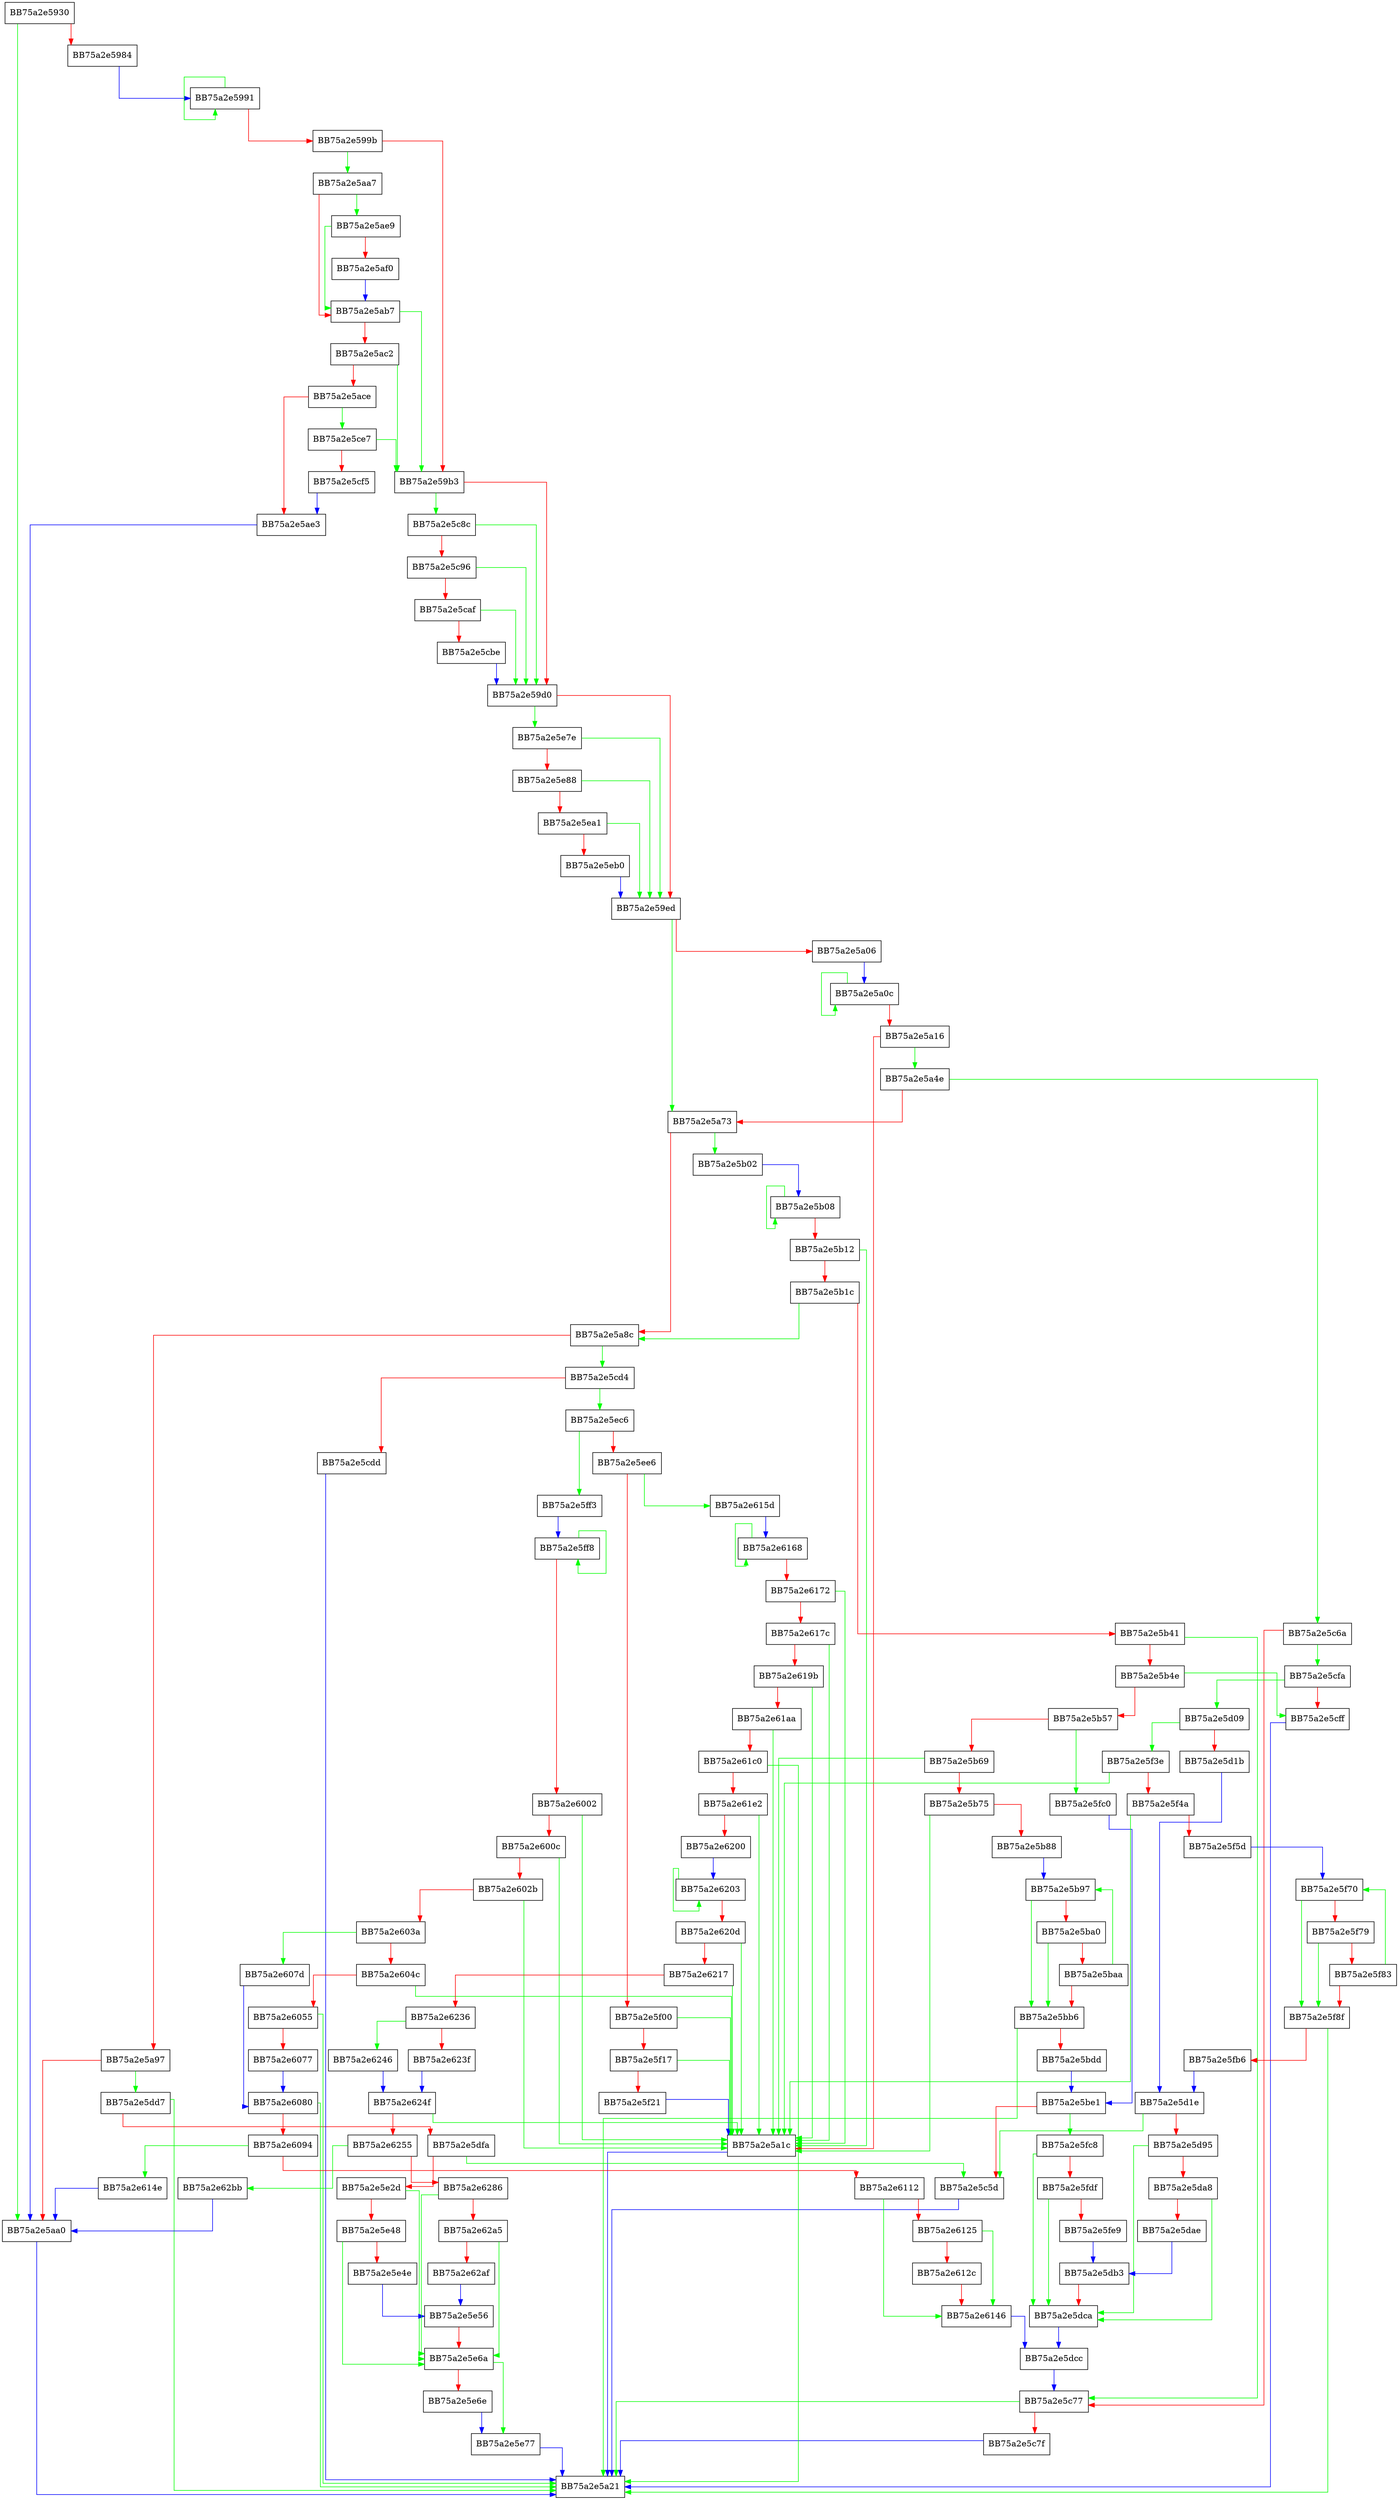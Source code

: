 digraph Analyze {
  node [shape="box"];
  graph [splines=ortho];
  BB75a2e5930 -> BB75a2e5aa0 [color="green"];
  BB75a2e5930 -> BB75a2e5984 [color="red"];
  BB75a2e5984 -> BB75a2e5991 [color="blue"];
  BB75a2e5991 -> BB75a2e5991 [color="green"];
  BB75a2e5991 -> BB75a2e599b [color="red"];
  BB75a2e599b -> BB75a2e5aa7 [color="green"];
  BB75a2e599b -> BB75a2e59b3 [color="red"];
  BB75a2e59b3 -> BB75a2e5c8c [color="green"];
  BB75a2e59b3 -> BB75a2e59d0 [color="red"];
  BB75a2e59d0 -> BB75a2e5e7e [color="green"];
  BB75a2e59d0 -> BB75a2e59ed [color="red"];
  BB75a2e59ed -> BB75a2e5a73 [color="green"];
  BB75a2e59ed -> BB75a2e5a06 [color="red"];
  BB75a2e5a06 -> BB75a2e5a0c [color="blue"];
  BB75a2e5a0c -> BB75a2e5a0c [color="green"];
  BB75a2e5a0c -> BB75a2e5a16 [color="red"];
  BB75a2e5a16 -> BB75a2e5a4e [color="green"];
  BB75a2e5a16 -> BB75a2e5a1c [color="red"];
  BB75a2e5a1c -> BB75a2e5a21 [color="blue"];
  BB75a2e5a4e -> BB75a2e5c6a [color="green"];
  BB75a2e5a4e -> BB75a2e5a73 [color="red"];
  BB75a2e5a73 -> BB75a2e5b02 [color="green"];
  BB75a2e5a73 -> BB75a2e5a8c [color="red"];
  BB75a2e5a8c -> BB75a2e5cd4 [color="green"];
  BB75a2e5a8c -> BB75a2e5a97 [color="red"];
  BB75a2e5a97 -> BB75a2e5dd7 [color="green"];
  BB75a2e5a97 -> BB75a2e5aa0 [color="red"];
  BB75a2e5aa0 -> BB75a2e5a21 [color="blue"];
  BB75a2e5aa7 -> BB75a2e5ae9 [color="green"];
  BB75a2e5aa7 -> BB75a2e5ab7 [color="red"];
  BB75a2e5ab7 -> BB75a2e59b3 [color="green"];
  BB75a2e5ab7 -> BB75a2e5ac2 [color="red"];
  BB75a2e5ac2 -> BB75a2e59b3 [color="green"];
  BB75a2e5ac2 -> BB75a2e5ace [color="red"];
  BB75a2e5ace -> BB75a2e5ce7 [color="green"];
  BB75a2e5ace -> BB75a2e5ae3 [color="red"];
  BB75a2e5ae3 -> BB75a2e5aa0 [color="blue"];
  BB75a2e5ae9 -> BB75a2e5ab7 [color="green"];
  BB75a2e5ae9 -> BB75a2e5af0 [color="red"];
  BB75a2e5af0 -> BB75a2e5ab7 [color="blue"];
  BB75a2e5b02 -> BB75a2e5b08 [color="blue"];
  BB75a2e5b08 -> BB75a2e5b08 [color="green"];
  BB75a2e5b08 -> BB75a2e5b12 [color="red"];
  BB75a2e5b12 -> BB75a2e5a1c [color="green"];
  BB75a2e5b12 -> BB75a2e5b1c [color="red"];
  BB75a2e5b1c -> BB75a2e5a8c [color="green"];
  BB75a2e5b1c -> BB75a2e5b41 [color="red"];
  BB75a2e5b41 -> BB75a2e5c77 [color="green"];
  BB75a2e5b41 -> BB75a2e5b4e [color="red"];
  BB75a2e5b4e -> BB75a2e5cff [color="green"];
  BB75a2e5b4e -> BB75a2e5b57 [color="red"];
  BB75a2e5b57 -> BB75a2e5fc0 [color="green"];
  BB75a2e5b57 -> BB75a2e5b69 [color="red"];
  BB75a2e5b69 -> BB75a2e5a1c [color="green"];
  BB75a2e5b69 -> BB75a2e5b75 [color="red"];
  BB75a2e5b75 -> BB75a2e5a1c [color="green"];
  BB75a2e5b75 -> BB75a2e5b88 [color="red"];
  BB75a2e5b88 -> BB75a2e5b97 [color="blue"];
  BB75a2e5b97 -> BB75a2e5bb6 [color="green"];
  BB75a2e5b97 -> BB75a2e5ba0 [color="red"];
  BB75a2e5ba0 -> BB75a2e5bb6 [color="green"];
  BB75a2e5ba0 -> BB75a2e5baa [color="red"];
  BB75a2e5baa -> BB75a2e5b97 [color="green"];
  BB75a2e5baa -> BB75a2e5bb6 [color="red"];
  BB75a2e5bb6 -> BB75a2e5a21 [color="green"];
  BB75a2e5bb6 -> BB75a2e5bdd [color="red"];
  BB75a2e5bdd -> BB75a2e5be1 [color="blue"];
  BB75a2e5be1 -> BB75a2e5fc8 [color="green"];
  BB75a2e5be1 -> BB75a2e5c5d [color="red"];
  BB75a2e5c5d -> BB75a2e5a21 [color="blue"];
  BB75a2e5c6a -> BB75a2e5cfa [color="green"];
  BB75a2e5c6a -> BB75a2e5c77 [color="red"];
  BB75a2e5c77 -> BB75a2e5a21 [color="green"];
  BB75a2e5c77 -> BB75a2e5c7f [color="red"];
  BB75a2e5c7f -> BB75a2e5a21 [color="blue"];
  BB75a2e5c8c -> BB75a2e59d0 [color="green"];
  BB75a2e5c8c -> BB75a2e5c96 [color="red"];
  BB75a2e5c96 -> BB75a2e59d0 [color="green"];
  BB75a2e5c96 -> BB75a2e5caf [color="red"];
  BB75a2e5caf -> BB75a2e59d0 [color="green"];
  BB75a2e5caf -> BB75a2e5cbe [color="red"];
  BB75a2e5cbe -> BB75a2e59d0 [color="blue"];
  BB75a2e5cd4 -> BB75a2e5ec6 [color="green"];
  BB75a2e5cd4 -> BB75a2e5cdd [color="red"];
  BB75a2e5cdd -> BB75a2e5a21 [color="blue"];
  BB75a2e5ce7 -> BB75a2e59b3 [color="green"];
  BB75a2e5ce7 -> BB75a2e5cf5 [color="red"];
  BB75a2e5cf5 -> BB75a2e5ae3 [color="blue"];
  BB75a2e5cfa -> BB75a2e5d09 [color="green"];
  BB75a2e5cfa -> BB75a2e5cff [color="red"];
  BB75a2e5cff -> BB75a2e5a21 [color="blue"];
  BB75a2e5d09 -> BB75a2e5f3e [color="green"];
  BB75a2e5d09 -> BB75a2e5d1b [color="red"];
  BB75a2e5d1b -> BB75a2e5d1e [color="blue"];
  BB75a2e5d1e -> BB75a2e5c5d [color="green"];
  BB75a2e5d1e -> BB75a2e5d95 [color="red"];
  BB75a2e5d95 -> BB75a2e5dca [color="green"];
  BB75a2e5d95 -> BB75a2e5da8 [color="red"];
  BB75a2e5da8 -> BB75a2e5dca [color="green"];
  BB75a2e5da8 -> BB75a2e5dae [color="red"];
  BB75a2e5dae -> BB75a2e5db3 [color="blue"];
  BB75a2e5db3 -> BB75a2e5dca [color="red"];
  BB75a2e5dca -> BB75a2e5dcc [color="blue"];
  BB75a2e5dcc -> BB75a2e5c77 [color="blue"];
  BB75a2e5dd7 -> BB75a2e5a21 [color="green"];
  BB75a2e5dd7 -> BB75a2e5dfa [color="red"];
  BB75a2e5dfa -> BB75a2e5c5d [color="green"];
  BB75a2e5dfa -> BB75a2e5e2d [color="red"];
  BB75a2e5e2d -> BB75a2e5e6a [color="green"];
  BB75a2e5e2d -> BB75a2e5e48 [color="red"];
  BB75a2e5e48 -> BB75a2e5e6a [color="green"];
  BB75a2e5e48 -> BB75a2e5e4e [color="red"];
  BB75a2e5e4e -> BB75a2e5e56 [color="blue"];
  BB75a2e5e56 -> BB75a2e5e6a [color="red"];
  BB75a2e5e6a -> BB75a2e5e77 [color="green"];
  BB75a2e5e6a -> BB75a2e5e6e [color="red"];
  BB75a2e5e6e -> BB75a2e5e77 [color="blue"];
  BB75a2e5e77 -> BB75a2e5a21 [color="blue"];
  BB75a2e5e7e -> BB75a2e59ed [color="green"];
  BB75a2e5e7e -> BB75a2e5e88 [color="red"];
  BB75a2e5e88 -> BB75a2e59ed [color="green"];
  BB75a2e5e88 -> BB75a2e5ea1 [color="red"];
  BB75a2e5ea1 -> BB75a2e59ed [color="green"];
  BB75a2e5ea1 -> BB75a2e5eb0 [color="red"];
  BB75a2e5eb0 -> BB75a2e59ed [color="blue"];
  BB75a2e5ec6 -> BB75a2e5ff3 [color="green"];
  BB75a2e5ec6 -> BB75a2e5ee6 [color="red"];
  BB75a2e5ee6 -> BB75a2e615d [color="green"];
  BB75a2e5ee6 -> BB75a2e5f00 [color="red"];
  BB75a2e5f00 -> BB75a2e5a1c [color="green"];
  BB75a2e5f00 -> BB75a2e5f17 [color="red"];
  BB75a2e5f17 -> BB75a2e5a1c [color="green"];
  BB75a2e5f17 -> BB75a2e5f21 [color="red"];
  BB75a2e5f21 -> BB75a2e5a1c [color="blue"];
  BB75a2e5f3e -> BB75a2e5a1c [color="green"];
  BB75a2e5f3e -> BB75a2e5f4a [color="red"];
  BB75a2e5f4a -> BB75a2e5a1c [color="green"];
  BB75a2e5f4a -> BB75a2e5f5d [color="red"];
  BB75a2e5f5d -> BB75a2e5f70 [color="blue"];
  BB75a2e5f70 -> BB75a2e5f8f [color="green"];
  BB75a2e5f70 -> BB75a2e5f79 [color="red"];
  BB75a2e5f79 -> BB75a2e5f8f [color="green"];
  BB75a2e5f79 -> BB75a2e5f83 [color="red"];
  BB75a2e5f83 -> BB75a2e5f70 [color="green"];
  BB75a2e5f83 -> BB75a2e5f8f [color="red"];
  BB75a2e5f8f -> BB75a2e5a21 [color="green"];
  BB75a2e5f8f -> BB75a2e5fb6 [color="red"];
  BB75a2e5fb6 -> BB75a2e5d1e [color="blue"];
  BB75a2e5fc0 -> BB75a2e5be1 [color="blue"];
  BB75a2e5fc8 -> BB75a2e5dca [color="green"];
  BB75a2e5fc8 -> BB75a2e5fdf [color="red"];
  BB75a2e5fdf -> BB75a2e5dca [color="green"];
  BB75a2e5fdf -> BB75a2e5fe9 [color="red"];
  BB75a2e5fe9 -> BB75a2e5db3 [color="blue"];
  BB75a2e5ff3 -> BB75a2e5ff8 [color="blue"];
  BB75a2e5ff8 -> BB75a2e5ff8 [color="green"];
  BB75a2e5ff8 -> BB75a2e6002 [color="red"];
  BB75a2e6002 -> BB75a2e5a1c [color="green"];
  BB75a2e6002 -> BB75a2e600c [color="red"];
  BB75a2e600c -> BB75a2e5a1c [color="green"];
  BB75a2e600c -> BB75a2e602b [color="red"];
  BB75a2e602b -> BB75a2e5a1c [color="green"];
  BB75a2e602b -> BB75a2e603a [color="red"];
  BB75a2e603a -> BB75a2e607d [color="green"];
  BB75a2e603a -> BB75a2e604c [color="red"];
  BB75a2e604c -> BB75a2e5a1c [color="green"];
  BB75a2e604c -> BB75a2e6055 [color="red"];
  BB75a2e6055 -> BB75a2e5a21 [color="green"];
  BB75a2e6055 -> BB75a2e6077 [color="red"];
  BB75a2e6077 -> BB75a2e6080 [color="blue"];
  BB75a2e607d -> BB75a2e6080 [color="blue"];
  BB75a2e6080 -> BB75a2e5a21 [color="green"];
  BB75a2e6080 -> BB75a2e6094 [color="red"];
  BB75a2e6094 -> BB75a2e614e [color="green"];
  BB75a2e6094 -> BB75a2e6112 [color="red"];
  BB75a2e6112 -> BB75a2e6146 [color="green"];
  BB75a2e6112 -> BB75a2e6125 [color="red"];
  BB75a2e6125 -> BB75a2e6146 [color="green"];
  BB75a2e6125 -> BB75a2e612c [color="red"];
  BB75a2e612c -> BB75a2e6146 [color="red"];
  BB75a2e6146 -> BB75a2e5dcc [color="blue"];
  BB75a2e614e -> BB75a2e5aa0 [color="blue"];
  BB75a2e615d -> BB75a2e6168 [color="blue"];
  BB75a2e6168 -> BB75a2e6168 [color="green"];
  BB75a2e6168 -> BB75a2e6172 [color="red"];
  BB75a2e6172 -> BB75a2e5a1c [color="green"];
  BB75a2e6172 -> BB75a2e617c [color="red"];
  BB75a2e617c -> BB75a2e5a1c [color="green"];
  BB75a2e617c -> BB75a2e619b [color="red"];
  BB75a2e619b -> BB75a2e5a1c [color="green"];
  BB75a2e619b -> BB75a2e61aa [color="red"];
  BB75a2e61aa -> BB75a2e5a1c [color="green"];
  BB75a2e61aa -> BB75a2e61c0 [color="red"];
  BB75a2e61c0 -> BB75a2e5a21 [color="green"];
  BB75a2e61c0 -> BB75a2e61e2 [color="red"];
  BB75a2e61e2 -> BB75a2e5a1c [color="green"];
  BB75a2e61e2 -> BB75a2e6200 [color="red"];
  BB75a2e6200 -> BB75a2e6203 [color="blue"];
  BB75a2e6203 -> BB75a2e6203 [color="green"];
  BB75a2e6203 -> BB75a2e620d [color="red"];
  BB75a2e620d -> BB75a2e5a1c [color="green"];
  BB75a2e620d -> BB75a2e6217 [color="red"];
  BB75a2e6217 -> BB75a2e5a1c [color="green"];
  BB75a2e6217 -> BB75a2e6236 [color="red"];
  BB75a2e6236 -> BB75a2e6246 [color="green"];
  BB75a2e6236 -> BB75a2e623f [color="red"];
  BB75a2e623f -> BB75a2e624f [color="blue"];
  BB75a2e6246 -> BB75a2e624f [color="blue"];
  BB75a2e624f -> BB75a2e5a1c [color="green"];
  BB75a2e624f -> BB75a2e6255 [color="red"];
  BB75a2e6255 -> BB75a2e62bb [color="green"];
  BB75a2e6255 -> BB75a2e6286 [color="red"];
  BB75a2e6286 -> BB75a2e5e6a [color="green"];
  BB75a2e6286 -> BB75a2e62a5 [color="red"];
  BB75a2e62a5 -> BB75a2e5e6a [color="green"];
  BB75a2e62a5 -> BB75a2e62af [color="red"];
  BB75a2e62af -> BB75a2e5e56 [color="blue"];
  BB75a2e62bb -> BB75a2e5aa0 [color="blue"];
}